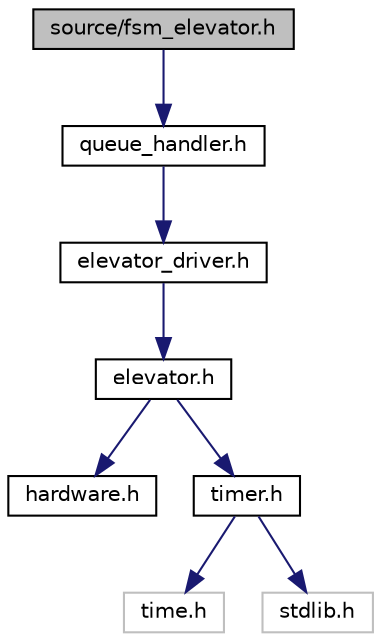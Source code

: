 digraph "source/fsm_elevator.h"
{
  edge [fontname="Helvetica",fontsize="10",labelfontname="Helvetica",labelfontsize="10"];
  node [fontname="Helvetica",fontsize="10",shape=record];
  Node0 [label="source/fsm_elevator.h",height=0.2,width=0.4,color="black", fillcolor="grey75", style="filled", fontcolor="black"];
  Node0 -> Node1 [color="midnightblue",fontsize="10",style="solid"];
  Node1 [label="queue_handler.h",height=0.2,width=0.4,color="black", fillcolor="white", style="filled",URL="$queue__handler_8h.html",tooltip="File that contains all the different function that performs operations on the queue matrix..."];
  Node1 -> Node2 [color="midnightblue",fontsize="10",style="solid"];
  Node2 [label="elevator_driver.h",height=0.2,width=0.4,color="black", fillcolor="white", style="filled",URL="$elevator__driver_8h.html",tooltip="File that contains the functions needed for driving the elevator and getting information from the dif..."];
  Node2 -> Node3 [color="midnightblue",fontsize="10",style="solid"];
  Node3 [label="elevator.h",height=0.2,width=0.4,color="black", fillcolor="white", style="filled",URL="$elevator_8h.html",tooltip="File that contains the elevator struct and basic elevator functions. "];
  Node3 -> Node4 [color="midnightblue",fontsize="10",style="solid"];
  Node4 [label="hardware.h",height=0.2,width=0.4,color="black", fillcolor="white", style="filled",URL="$hardware_8h.html",tooltip="Driver for the elevator hardware. "];
  Node3 -> Node5 [color="midnightblue",fontsize="10",style="solid"];
  Node5 [label="timer.h",height=0.2,width=0.4,color="black", fillcolor="white", style="filled",URL="$timer_8h.html",tooltip="File that contains the timer module. "];
  Node5 -> Node6 [color="midnightblue",fontsize="10",style="solid"];
  Node6 [label="time.h",height=0.2,width=0.4,color="grey75", fillcolor="white", style="filled"];
  Node5 -> Node7 [color="midnightblue",fontsize="10",style="solid"];
  Node7 [label="stdlib.h",height=0.2,width=0.4,color="grey75", fillcolor="white", style="filled"];
}
